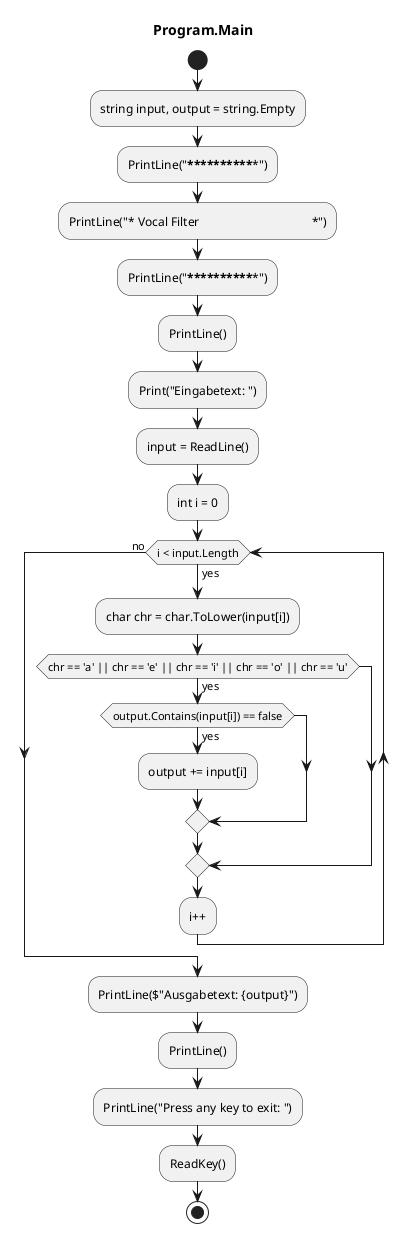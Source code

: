 @startuml Program.Main
title Program.Main
start
:string input, output = string.Empty;
:PrintLine("***************************************************");
:PrintLine("* Vocal Filter                                    *");
:PrintLine("***************************************************");
:PrintLine();
:Print("Eingabetext: ");
:input = ReadLine();
:int i = 0;
while (i < input.Length) is (yes)
    :char chr = char.ToLower(input[i]);
    if (chr == 'a' || chr == 'e' || chr == 'i' || chr == 'o' || chr == 'u') then (yes)
        if (output.Contains(input[i]) == false) then (yes)
            :output += input[i];
        endif
    endif
:i++;
endwhile (no)
:PrintLine($"Ausgabetext: {output}");
:PrintLine();
:PrintLine("Press any key to exit: ");
:ReadKey();
stop
@enduml
